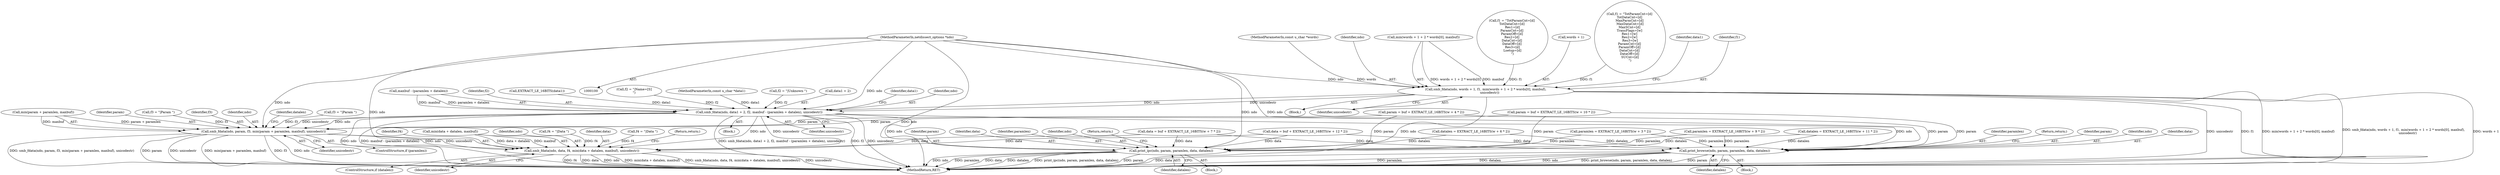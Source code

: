 digraph "0_tcpdump_96480ab95308cd9234b4f09b175ebf60e17792c6@pointer" {
"1000101" [label="(MethodParameterIn,netdissect_options *ndo)"];
"1000237" [label="(Call,smb_fdata(ndo, words + 1, f1, min(words + 1 + 2 * words[0], maxbuf),\n        unicodestr))"];
"1000274" [label="(Call,smb_fdata(ndo, data1 + 2, f2, maxbuf - (paramlen + datalen), unicodestr))"];
"1000306" [label="(Call,print_browse(ndo, param, paramlen, data, datalen))"];
"1000325" [label="(Call,print_ipc(ndo, param, paramlen, data, datalen))"];
"1000334" [label="(Call,smb_fdata(ndo, param, f3, min(param + paramlen, maxbuf), unicodestr))"];
"1000346" [label="(Call,smb_fdata(ndo, data, f4, min(data + datalen, maxbuf), unicodestr))"];
"1000330" [label="(Identifier,datalen)"];
"1000338" [label="(Call,min(param + paramlen, maxbuf))"];
"1000177" [label="(Call,f4 = \"|Data \")"];
"1000336" [label="(Identifier,param)"];
"1000289" [label="(Identifier,data1)"];
"1000254" [label="(Identifier,unicodestr)"];
"1000239" [label="(Call,words + 1)"];
"1000275" [label="(Identifier,ndo)"];
"1000280" [label="(Call,maxbuf - (paramlen + datalen))"];
"1000279" [label="(Identifier,f2)"];
"1000348" [label="(Identifier,data)"];
"1000285" [label="(Identifier,unicodestr)"];
"1000329" [label="(Identifier,data)"];
"1000168" [label="(Call,f1 = \"TotParamCnt=[d] \nTotDataCnt=[d] \nMaxParmCnt=[d] \nMaxDataCnt=[d]\nMaxSCnt=[d] \nTransFlags=[w] \nRes1=[w] \nRes2=[w] \nRes3=[w]\nParamCnt=[d] \nParamOff=[d] \nDataCnt=[d] \nDataOff=[d] \nSUCnt=[d]\n\")"];
"1000150" [label="(Call,datalen = EXTRACT_LE_16BITS(w + 11 * 2))"];
"1000324" [label="(Block,)"];
"1000309" [label="(Identifier,paramlen)"];
"1000343" [label="(Identifier,unicodestr)"];
"1000174" [label="(Call,f3 = \"|Param \")"];
"1000257" [label="(Identifier,data1)"];
"1000337" [label="(Identifier,f3)"];
"1000261" [label="(Call,EXTRACT_LE_16BITS(data1))"];
"1000140" [label="(Call,param = buf + EXTRACT_LE_16BITS(w + 10 * 2))"];
"1000335" [label="(Identifier,ndo)"];
"1000344" [label="(ControlStructure,if (datalen))"];
"1000171" [label="(Call,f2 = \"|Name=[S]\n\")"];
"1000327" [label="(Identifier,param)"];
"1000311" [label="(Identifier,datalen)"];
"1000234" [label="(Call,f4 = \"|Data \")"];
"1000197" [label="(Call,param = buf + EXTRACT_LE_16BITS(w + 4 * 2))"];
"1000364" [label="(MethodReturn,RET)"];
"1000207" [label="(Call,datalen = EXTRACT_LE_16BITS(w + 6 * 2))"];
"1000345" [label="(Identifier,datalen)"];
"1000328" [label="(Identifier,paramlen)"];
"1000189" [label="(Call,paramlen = EXTRACT_LE_16BITS(w + 3 * 2))"];
"1000103" [label="(MethodParameterIn,const u_char *data1)"];
"1000106" [label="(Block,)"];
"1000273" [label="(Block,)"];
"1000356" [label="(Return,return;)"];
"1000332" [label="(ControlStructure,if (paramlen))"];
"1000101" [label="(MethodParameterIn,netdissect_options *ndo)"];
"1000306" [label="(Call,print_browse(ndo, param, paramlen, data, datalen))"];
"1000326" [label="(Identifier,ndo)"];
"1000242" [label="(Identifier,f1)"];
"1000215" [label="(Call,data = buf + EXTRACT_LE_16BITS(w + 7 * 2))"];
"1000237" [label="(Call,smb_fdata(ndo, words + 1, f1, min(words + 1 + 2 * words[0], maxbuf),\n        unicodestr))"];
"1000346" [label="(Call,smb_fdata(ndo, data, f4, min(data + datalen, maxbuf), unicodestr))"];
"1000158" [label="(Call,data = buf + EXTRACT_LE_16BITS(w + 12 * 2))"];
"1000331" [label="(Return,return;)"];
"1000231" [label="(Call,f3 = \"|Param \")"];
"1000228" [label="(Call,f2 = \"|Unknown \")"];
"1000102" [label="(MethodParameterIn,const u_char *words)"];
"1000238" [label="(Identifier,ndo)"];
"1000312" [label="(Return,return;)"];
"1000349" [label="(Identifier,f4)"];
"1000350" [label="(Call,min(data + datalen, maxbuf))"];
"1000243" [label="(Call,min(words + 1 + 2 * words[0], maxbuf))"];
"1000132" [label="(Call,paramlen = EXTRACT_LE_16BITS(w + 9 * 2))"];
"1000325" [label="(Call,print_ipc(ndo, param, paramlen, data, datalen))"];
"1000225" [label="(Call,f1 = \"TotParamCnt=[d] \nTotDataCnt=[d] \nRes1=[d]\nParamCnt=[d] \nParamOff=[d] \nRes2=[d] \nDataCnt=[d] \nDataOff=[d] \nRes3=[d]\nLsetup=[d]\n\")"];
"1000334" [label="(Call,smb_fdata(ndo, param, f3, min(param + paramlen, maxbuf), unicodestr))"];
"1000305" [label="(Block,)"];
"1000308" [label="(Identifier,param)"];
"1000355" [label="(Identifier,unicodestr)"];
"1000307" [label="(Identifier,ndo)"];
"1000347" [label="(Identifier,ndo)"];
"1000276" [label="(Call,data1 + 2)"];
"1000274" [label="(Call,smb_fdata(ndo, data1 + 2, f2, maxbuf - (paramlen + datalen), unicodestr))"];
"1000310" [label="(Identifier,data)"];
"1000101" -> "1000100"  [label="AST: "];
"1000101" -> "1000364"  [label="DDG: ndo"];
"1000101" -> "1000237"  [label="DDG: ndo"];
"1000101" -> "1000274"  [label="DDG: ndo"];
"1000101" -> "1000306"  [label="DDG: ndo"];
"1000101" -> "1000325"  [label="DDG: ndo"];
"1000101" -> "1000334"  [label="DDG: ndo"];
"1000101" -> "1000346"  [label="DDG: ndo"];
"1000237" -> "1000106"  [label="AST: "];
"1000237" -> "1000254"  [label="CFG: "];
"1000238" -> "1000237"  [label="AST: "];
"1000239" -> "1000237"  [label="AST: "];
"1000242" -> "1000237"  [label="AST: "];
"1000243" -> "1000237"  [label="AST: "];
"1000254" -> "1000237"  [label="AST: "];
"1000257" -> "1000237"  [label="CFG: "];
"1000237" -> "1000364"  [label="DDG: smb_fdata(ndo, words + 1, f1, min(words + 1 + 2 * words[0], maxbuf),\n        unicodestr)"];
"1000237" -> "1000364"  [label="DDG: words + 1"];
"1000237" -> "1000364"  [label="DDG: ndo"];
"1000237" -> "1000364"  [label="DDG: unicodestr"];
"1000237" -> "1000364"  [label="DDG: f1"];
"1000237" -> "1000364"  [label="DDG: min(words + 1 + 2 * words[0], maxbuf)"];
"1000102" -> "1000237"  [label="DDG: words"];
"1000168" -> "1000237"  [label="DDG: f1"];
"1000225" -> "1000237"  [label="DDG: f1"];
"1000243" -> "1000237"  [label="DDG: words + 1 + 2 * words[0]"];
"1000243" -> "1000237"  [label="DDG: maxbuf"];
"1000237" -> "1000274"  [label="DDG: ndo"];
"1000237" -> "1000274"  [label="DDG: unicodestr"];
"1000274" -> "1000273"  [label="AST: "];
"1000274" -> "1000285"  [label="CFG: "];
"1000275" -> "1000274"  [label="AST: "];
"1000276" -> "1000274"  [label="AST: "];
"1000279" -> "1000274"  [label="AST: "];
"1000280" -> "1000274"  [label="AST: "];
"1000285" -> "1000274"  [label="AST: "];
"1000289" -> "1000274"  [label="CFG: "];
"1000274" -> "1000364"  [label="DDG: unicodestr"];
"1000274" -> "1000364"  [label="DDG: ndo"];
"1000274" -> "1000364"  [label="DDG: maxbuf - (paramlen + datalen)"];
"1000274" -> "1000364"  [label="DDG: smb_fdata(ndo, data1 + 2, f2, maxbuf - (paramlen + datalen), unicodestr)"];
"1000274" -> "1000364"  [label="DDG: f2"];
"1000261" -> "1000274"  [label="DDG: data1"];
"1000103" -> "1000274"  [label="DDG: data1"];
"1000171" -> "1000274"  [label="DDG: f2"];
"1000228" -> "1000274"  [label="DDG: f2"];
"1000280" -> "1000274"  [label="DDG: maxbuf"];
"1000280" -> "1000274"  [label="DDG: paramlen + datalen"];
"1000274" -> "1000306"  [label="DDG: ndo"];
"1000274" -> "1000325"  [label="DDG: ndo"];
"1000274" -> "1000334"  [label="DDG: ndo"];
"1000274" -> "1000334"  [label="DDG: unicodestr"];
"1000274" -> "1000346"  [label="DDG: ndo"];
"1000274" -> "1000346"  [label="DDG: unicodestr"];
"1000306" -> "1000305"  [label="AST: "];
"1000306" -> "1000311"  [label="CFG: "];
"1000307" -> "1000306"  [label="AST: "];
"1000308" -> "1000306"  [label="AST: "];
"1000309" -> "1000306"  [label="AST: "];
"1000310" -> "1000306"  [label="AST: "];
"1000311" -> "1000306"  [label="AST: "];
"1000312" -> "1000306"  [label="CFG: "];
"1000306" -> "1000364"  [label="DDG: data"];
"1000306" -> "1000364"  [label="DDG: paramlen"];
"1000306" -> "1000364"  [label="DDG: datalen"];
"1000306" -> "1000364"  [label="DDG: ndo"];
"1000306" -> "1000364"  [label="DDG: print_browse(ndo, param, paramlen, data, datalen)"];
"1000306" -> "1000364"  [label="DDG: param"];
"1000140" -> "1000306"  [label="DDG: param"];
"1000197" -> "1000306"  [label="DDG: param"];
"1000189" -> "1000306"  [label="DDG: paramlen"];
"1000132" -> "1000306"  [label="DDG: paramlen"];
"1000158" -> "1000306"  [label="DDG: data"];
"1000215" -> "1000306"  [label="DDG: data"];
"1000150" -> "1000306"  [label="DDG: datalen"];
"1000207" -> "1000306"  [label="DDG: datalen"];
"1000325" -> "1000324"  [label="AST: "];
"1000325" -> "1000330"  [label="CFG: "];
"1000326" -> "1000325"  [label="AST: "];
"1000327" -> "1000325"  [label="AST: "];
"1000328" -> "1000325"  [label="AST: "];
"1000329" -> "1000325"  [label="AST: "];
"1000330" -> "1000325"  [label="AST: "];
"1000331" -> "1000325"  [label="CFG: "];
"1000325" -> "1000364"  [label="DDG: ndo"];
"1000325" -> "1000364"  [label="DDG: paramlen"];
"1000325" -> "1000364"  [label="DDG: data"];
"1000325" -> "1000364"  [label="DDG: datalen"];
"1000325" -> "1000364"  [label="DDG: print_ipc(ndo, param, paramlen, data, datalen)"];
"1000325" -> "1000364"  [label="DDG: param"];
"1000140" -> "1000325"  [label="DDG: param"];
"1000197" -> "1000325"  [label="DDG: param"];
"1000189" -> "1000325"  [label="DDG: paramlen"];
"1000132" -> "1000325"  [label="DDG: paramlen"];
"1000158" -> "1000325"  [label="DDG: data"];
"1000215" -> "1000325"  [label="DDG: data"];
"1000150" -> "1000325"  [label="DDG: datalen"];
"1000207" -> "1000325"  [label="DDG: datalen"];
"1000334" -> "1000332"  [label="AST: "];
"1000334" -> "1000343"  [label="CFG: "];
"1000335" -> "1000334"  [label="AST: "];
"1000336" -> "1000334"  [label="AST: "];
"1000337" -> "1000334"  [label="AST: "];
"1000338" -> "1000334"  [label="AST: "];
"1000343" -> "1000334"  [label="AST: "];
"1000345" -> "1000334"  [label="CFG: "];
"1000334" -> "1000364"  [label="DDG: smb_fdata(ndo, param, f3, min(param + paramlen, maxbuf), unicodestr)"];
"1000334" -> "1000364"  [label="DDG: param"];
"1000334" -> "1000364"  [label="DDG: unicodestr"];
"1000334" -> "1000364"  [label="DDG: min(param + paramlen, maxbuf)"];
"1000334" -> "1000364"  [label="DDG: f3"];
"1000334" -> "1000364"  [label="DDG: ndo"];
"1000140" -> "1000334"  [label="DDG: param"];
"1000197" -> "1000334"  [label="DDG: param"];
"1000231" -> "1000334"  [label="DDG: f3"];
"1000174" -> "1000334"  [label="DDG: f3"];
"1000338" -> "1000334"  [label="DDG: param + paramlen"];
"1000338" -> "1000334"  [label="DDG: maxbuf"];
"1000334" -> "1000346"  [label="DDG: ndo"];
"1000334" -> "1000346"  [label="DDG: unicodestr"];
"1000346" -> "1000344"  [label="AST: "];
"1000346" -> "1000355"  [label="CFG: "];
"1000347" -> "1000346"  [label="AST: "];
"1000348" -> "1000346"  [label="AST: "];
"1000349" -> "1000346"  [label="AST: "];
"1000350" -> "1000346"  [label="AST: "];
"1000355" -> "1000346"  [label="AST: "];
"1000356" -> "1000346"  [label="CFG: "];
"1000346" -> "1000364"  [label="DDG: f4"];
"1000346" -> "1000364"  [label="DDG: data"];
"1000346" -> "1000364"  [label="DDG: ndo"];
"1000346" -> "1000364"  [label="DDG: min(data + datalen, maxbuf)"];
"1000346" -> "1000364"  [label="DDG: smb_fdata(ndo, data, f4, min(data + datalen, maxbuf), unicodestr)"];
"1000346" -> "1000364"  [label="DDG: unicodestr"];
"1000158" -> "1000346"  [label="DDG: data"];
"1000215" -> "1000346"  [label="DDG: data"];
"1000177" -> "1000346"  [label="DDG: f4"];
"1000234" -> "1000346"  [label="DDG: f4"];
"1000350" -> "1000346"  [label="DDG: data + datalen"];
"1000350" -> "1000346"  [label="DDG: maxbuf"];
}
